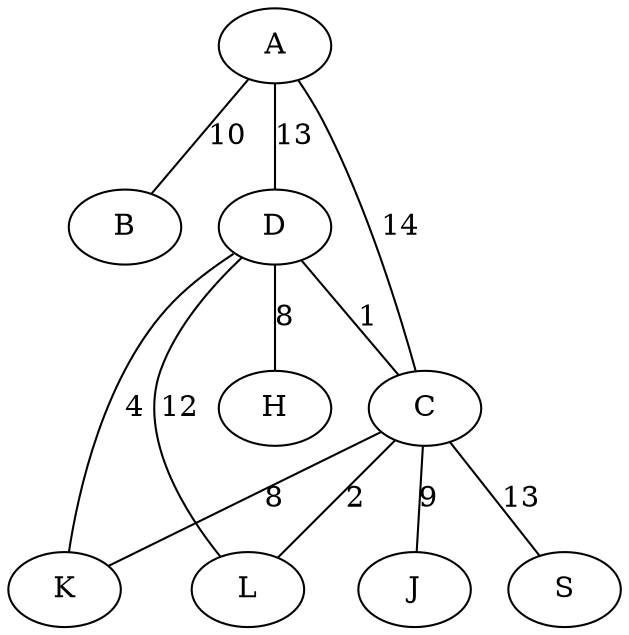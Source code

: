 graph G{
A -- B [label="10"];
A -- C [label="14"];
A -- D [label="13"];
C -- K [label="8"];
C -- J [label="9"];
C -- S [label="13"];
C -- L [label="2"];
D -- K [label="4"];
D -- C [label="1"];
D -- H [label="8"];
D -- L [label="12"];

}